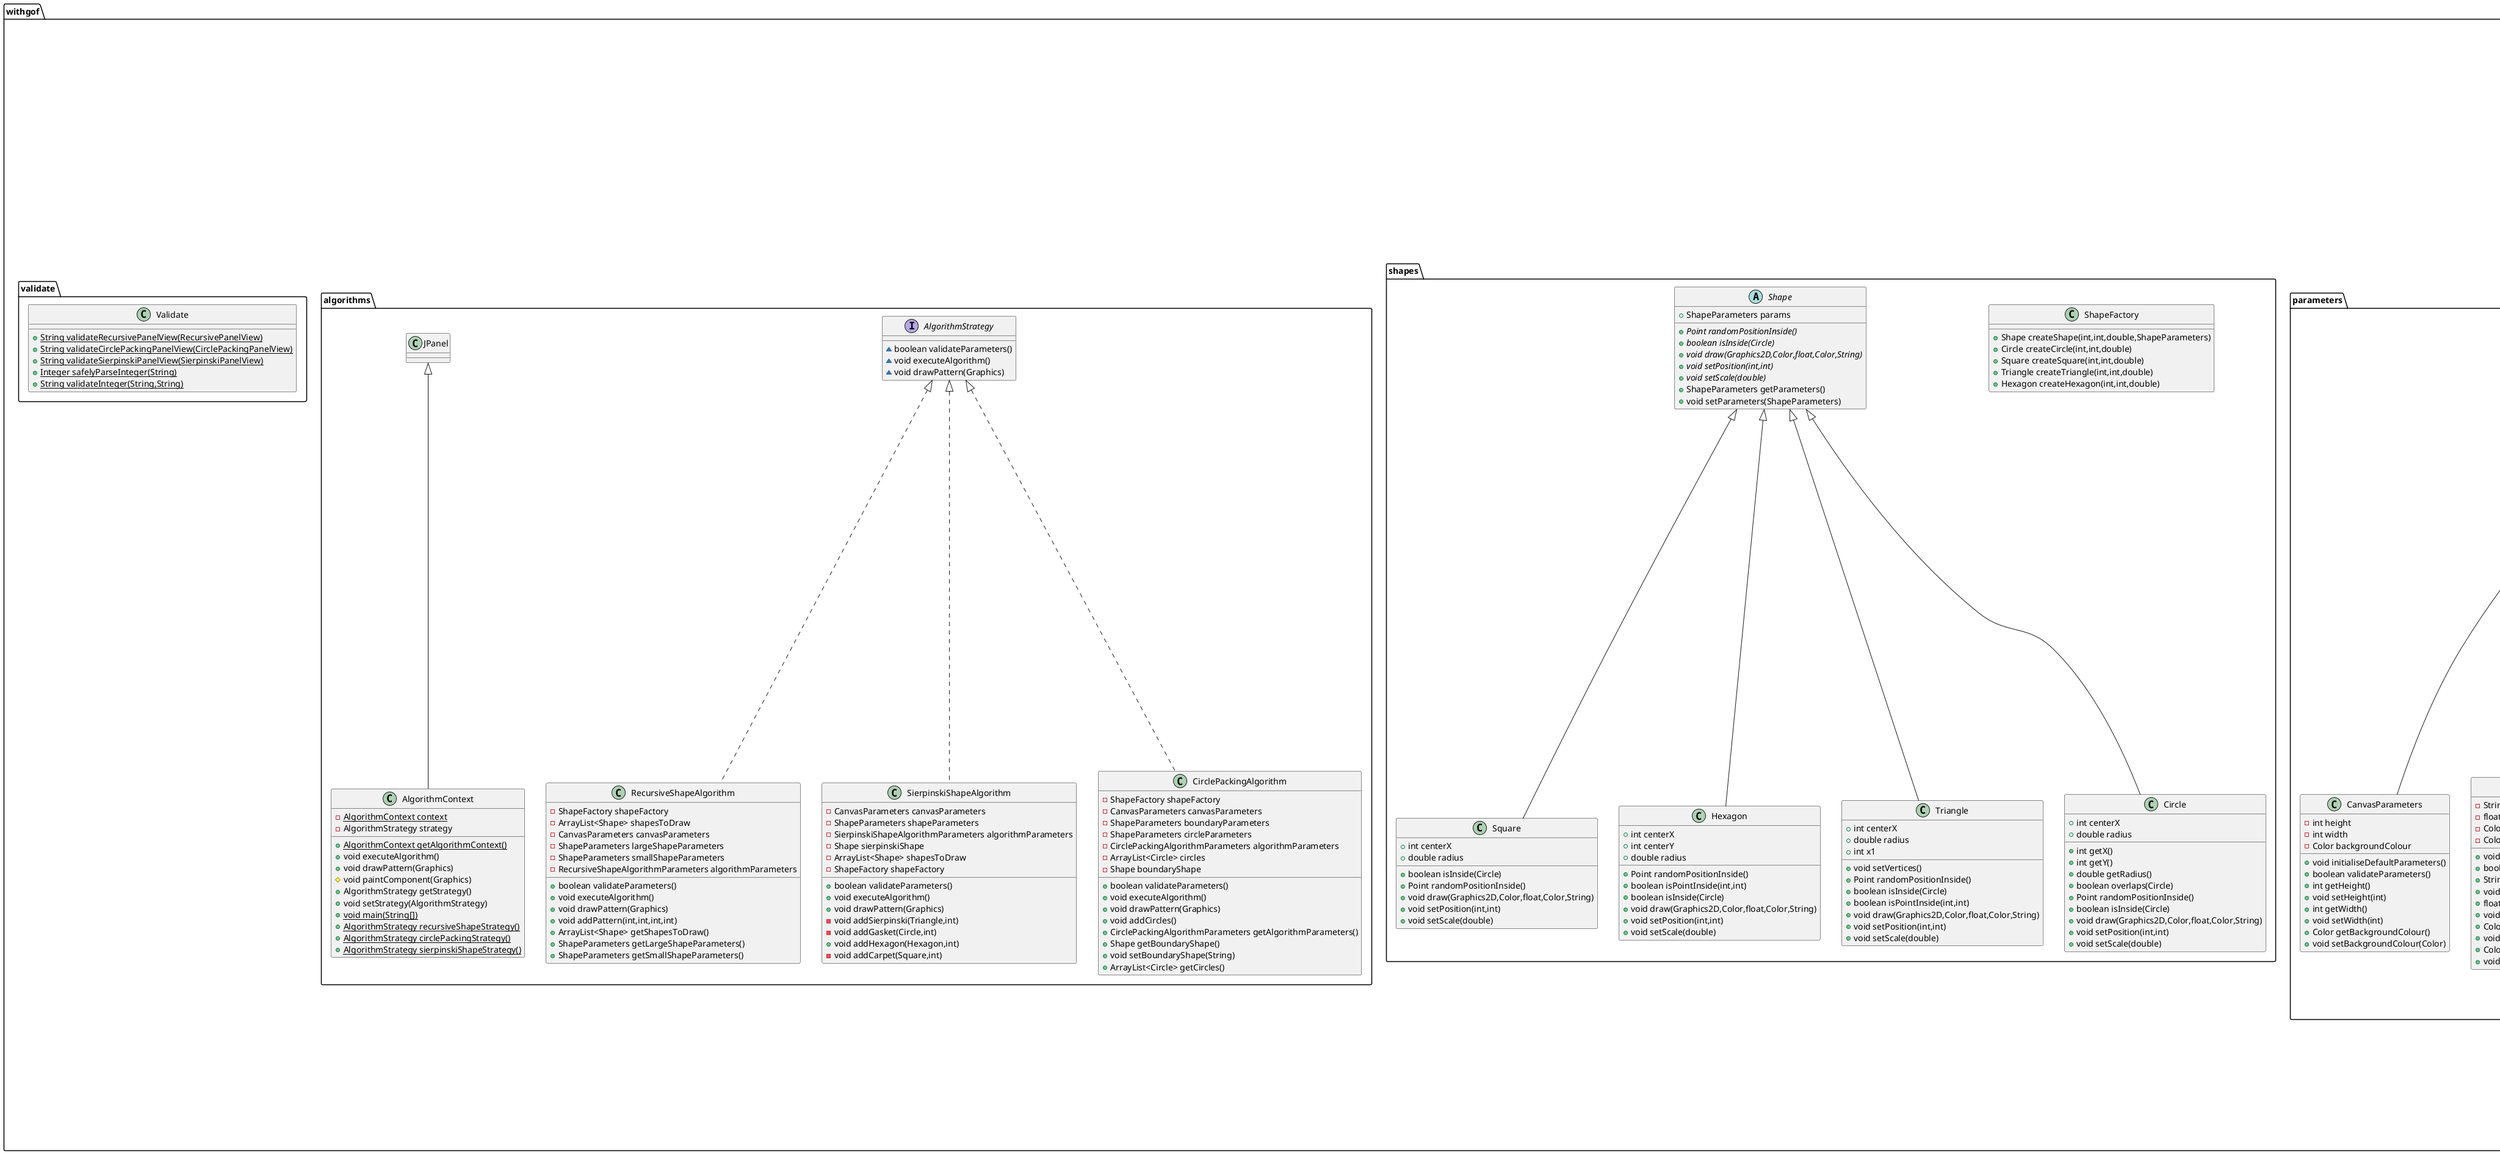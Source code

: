 @startuml
class withgof.gui.controller.CirclePackingController {
- ParametersModel model
- CirclePackingPanelView view
- void initController()
+ void updateStartX()
+ void updateStartY()
+ void updateMaxAttempts()
+ void updateBoundaryShapeType()
+ void updateBoundaryFillColour()
+ void updateBoundaryLineColour()
+ void updateBoundaryLineWidth()
+ void updateBoundaryRadius()
+ void updatePackingShapeType()
+ void updatePackingFillColour()
+ void updatePackingLineColour()
+ void updatePackingLineWidth()
+ void updateMinRadius()
+ void updateMaxRadius()
}
class withgof.gui.controller.ArtworkGUIController {
- ArtworkGUIView view
- ParametersModel model
- AlgorithmContext context
- RecursiveShapeController recursivePanelController
- CirclePackingController circlePackingPanelController
- SierpinskiController sierpinskiPanelController
- Timer animationTimer
- void initialiseControllers()
+ void handleAlgorithmSelection(ItemEvent)
+ void updateAlgorithmPanelVisibility(String)
+ void generateArtwork()
- void startCirclePackingAnimation(CirclePackingAlgorithm)
- void applyRenderingHints(Graphics2D)
+ void saveImage()
+ RecursiveShapeController getRecursiveController()
+ void setRecursiveController(RecursiveShapeController)
+ CirclePackingController getPackingController()
+ void setPackingController(CirclePackingController)
+ SierpinskiController getSierpinskiPanelController()
+ void setSierpinskiPanelController(SierpinskiController)
}
class withgof.parameters.CanvasParameters {
- int height
- int width
- Color backgroundColour
+ void initialiseDefaultParameters()
+ boolean validateParameters()
+ int getHeight()
+ void setHeight(int)
+ int getWidth()
+ void setWidth(int)
+ Color getBackgroundColour()
+ void setBackgroundColour(Color)
}
class withgof.shapes.Square {
+ int centerX
+ double radius
+ boolean isInside(Circle)
+ Point randomPositionInside()
+ void draw(Graphics2D,Color,float,Color,String)
+ void setPosition(int,int)
+ void setScale(double)
}
class withgof.gui.view.panel.CirclePackingPanelView {
- Panel circlePackingPanel
- int canvasWidth
- int canvasHeight
- TextField startXTextField
- TextField startYTextField
- TextField maxAttemptsTextField
- Choice boundaryShapeType
- Button boundaryFillColourButton
- Button boundaryLineColourButton
- TextField boundaryLineWidthTextField
- TextField boundaryRadiusTextField
- Button packingFillColourButton
- Button packingLineColourButton
- TextField packingLineWidthTextField
- TextField minRadiusCircleTextField
- TextField maxRadiusCircleTextField
- void setupPanel()
- void addLabelAndField(GridBagConstraints,String,Component,int)
- void addSectionLabel(GridBagConstraints,String,int)
- void addLabelAndChoice(GridBagConstraints,Choice,String[],int)
- void addColourChooserButton(GridBagConstraints,String,Button,int)
+ int getCanvasWidth()
+ int getCanvasHeight()
+ TextField getStartXTextField()
+ TextField getStartYTextField()
+ TextField getMaxAttemptsTextField()
+ Choice getBoundaryShapeType()
+ Button getBoundaryFillColourButton()
+ Button getBoundaryLineColourButton()
+ TextField getBoundaryLineWidthTextField()
+ TextField getBoundaryRadiusTextField()
+ Button getPackingFillColourButton()
+ Button getPackingLineColourButton()
+ TextField getPackingLineWidthTextField()
+ TextField getMinRadiusCircleTextField()
+ TextField getMaxRadiusCircleTextField()
+ Panel getPanel()
}
class withgof.shapes.Hexagon {
+ int centerX
+ int centerY
+ double radius
+ Point randomPositionInside()
+ boolean isPointInside(int,int)
+ boolean isInside(Circle)
+ void draw(Graphics2D,Color,float,Color,String)
+ void setPosition(int,int)
+ void setScale(double)
}
class withgof.algorithms.RecursiveShapeAlgorithm {
- ShapeFactory shapeFactory
- ArrayList<Shape> shapesToDraw
- CanvasParameters canvasParameters
- ShapeParameters largeShapeParameters
- ShapeParameters smallShapeParameters
- RecursiveShapeAlgorithmParameters algorithmParameters
+ boolean validateParameters()
+ void executeAlgorithm()
+ void drawPattern(Graphics)
+ void addPattern(int,int,int,int)
+ ArrayList<Shape> getShapesToDraw()
+ ShapeParameters getLargeShapeParameters()
+ ShapeParameters getSmallShapeParameters()
}
abstract class withgof.parameters.Parameters {
# String parameterType
+ {abstract}void initialiseDefaultParameters()
+ {abstract}boolean validateParameters()
}
class withgof.gui.view.panel.SierpinskiPanelView {
- Panel sierpinskiPanel
- int canvasWidth
- int canvasHeight
- TextField startXTextField
- TextField startYTextField
- TextField sizeTextField
- TextField depthTextField
- Choice shapeTypeChoice
- Button fillColourButton
- Button lineColourButton
- TextField lineWidthTextField
- void setupPanel()
- void addLabelAndField(GridBagConstraints,String,Component,int)
- void addLabelAndChoice(GridBagConstraints,Choice,String[],int)
- void addColorChooserButton(GridBagConstraints,String,Button,int)
+ int getCanvasWidth()
+ int getCanvasHeight()
+ TextField getStartXTextField()
+ TextField getStartYTextField()
+ TextField getSizeTextField()
+ TextField getDepthTextField()
+ Choice getShapeTypeChoice()
+ Button getFillColourButton()
+ Button getLineColourButton()
+ TextField getLineWidthTextField()
+ Panel getPanel()
}
class withgof.gui.view.ArtworkGUIView {
+ {static} int windowWidth
+ {static} int windowHeight
+ {static} int canvasWidth
+ {static} int canvasHeight
- {static} RecursivePanelView recursivePanelView
- {static} Panel recursivePanel
- {static} CirclePackingPanelView circlePackingPanelView
- {static} Panel circlePackingPanel
- {static} SierpinskiPanelView sierpinskiPanelView
- {static} Panel sierpinskiPanel
- {static} Frame frame
- {static} JPanel canvas
- {static} Choice algorithmDropdown
- {static} JLabel errorLabel
- {static} Button generateBtn
- {static} BufferedImage artworkImage
+ void setupViewWindow()
+ void setupFrame()
+ void setupLeftPanel()
+ void setupAlgorithmDropdown()
+ void setupAlgorithmPanels(GridBagConstraints,Panel)
+ BufferedImage createBufferedImage()
+ void setupCanvas()
+ void setArtworkImage(BufferedImage)
+ void setupBottomPanel()
+ void updateAlgorithmPanelVisibility()
+ void resetCanvas()
+ Frame getFrame()
+ JPanel getCanvas()
+ Choice getAlgorithmDropdown()
+ JLabel getErrorLabel()
+ void setErrorLabel(String)
+ Panel getRecursivePanel()
+ Panel getCirclePackingPanel()
+ Panel getSierpinskiPanel()
+ Button getGenerateBtn()
+ Button getSaveBtn()
+ Button getResetBtn()
+ SierpinskiPanelView getSierpinskiPanelView()
+ CirclePackingPanelView getCirclePackingPanelView()
+ RecursivePanelView getRecursivePanelView()
+ int getCanvasWidth()
+ int getCanvasHeight()
}
class withgof.gui.controller.RecursiveShapeController {
- RecursivePanelView view
~ ParametersModel model
+ void initController()
+ void updateStartX()
+ void updateStartY()
+ void updateRecursiveDepth()
+ void updateInitialRadius()
+ void updateNumShapes()
+ void updateLargeShapeType()
+ void updateLargeShapeFillColour()
+ void updateLargeShapeLineColour()
+ void updateLargeLineWidth()
+ void updateSmallShapeType()
+ void updateSmallShapeFillColour()
+ void updateSmallShapeLineColour()
+ void updateSmallLineWidth()
}
class withgof.gui.view.utilities {
+ {static} void configureColourPicker(Button)
~ {static} Color chooseColour(Button)
+ {static} void updateButtonBackground(Button,Color)
+ {static} Color getColourFromButton(Button)
}
class withgof.algorithms.SierpinskiShapeAlgorithm {
- CanvasParameters canvasParameters
- ShapeParameters shapeParameters
- SierpinskiShapeAlgorithmParameters algorithmParameters
- Shape sierpinskiShape
- ArrayList<Shape> shapesToDraw
- ShapeFactory shapeFactory
+ boolean validateParameters()
+ void executeAlgorithm()
+ void drawPattern(Graphics)
- void addSierpinski(Triangle,int)
- void addGasket(Circle,int)
+ void addHexagon(Hexagon,int)
- void addCarpet(Square,int)
}
class withgof.parameters.ShapeParameters {
- String shapeType
- float lineWidth
- Color lineColour
- Color fillColour
+ void initialiseDefaultParameters()
+ boolean validateParameters()
+ String getShapeType()
+ void setShapeType(String)
+ float getLineWidth()
+ void setLineWidth(float)
+ Color getLineColour()
+ void setLineColour(Color)
+ Color getFillColour()
+ void setFillColour(Color)
}
interface withgof.algorithms.AlgorithmStrategy {
~ boolean validateParameters()
~ void executeAlgorithm()
~ void drawPattern(Graphics)
}
class withgof.gui.controller.SierpinskiController {
- ParametersModel model
- SierpinskiPanelView view
- void initController()
+ void updateStartX()
+ void updateStartY()
+ void updateSize()
+ void updateDepth()
+ void updateShapeType()
+ void updateFillColour()
+ void updateLineColour()
+ void updateLineWidth()
}
class withgof.gui.model.ParametersModel {
+ {static} JLabel errorLabel
- CanvasParameters canvas
- ArrayList<ShapeParameters> shapes
- RecursiveShapeAlgorithmParameters rap
- CirclePackingAlgorithmParameters cap
- SierpinskiShapeAlgorithmParameters sap
+ CanvasParameters getCanvasParams()
+ void setCanvasParams(CanvasParameters)
+ ArrayList<ShapeParameters> getShapesParams()
+ void setShapesParams(ArrayList<ShapeParameters>)
+ RecursiveShapeAlgorithmParameters getRecursiveParams()
+ void setRecursiveParams(RecursiveShapeAlgorithmParameters)
+ CirclePackingAlgorithmParameters getPackingParams()
+ void setPackingParams(CirclePackingAlgorithmParameters)
+ SierpinskiShapeAlgorithmParameters getSierpinskiParams()
+ void setSierpinskiParams(SierpinskiShapeAlgorithmParameters)
}
class withgof.shapes.ShapeFactory {
+ Shape createShape(int,int,double,ShapeParameters)
+ Circle createCircle(int,int,double)
+ Square createSquare(int,int,double)
+ Triangle createTriangle(int,int,double)
+ Hexagon createHexagon(int,int,double)
}
class withgof.algorithms.AlgorithmContext {
- {static} AlgorithmContext context
- AlgorithmStrategy strategy
+ {static} AlgorithmContext getAlgorithmContext()
+ void executeAlgorithm()
+ void drawPattern(Graphics)
# void paintComponent(Graphics)
+ AlgorithmStrategy getStrategy()
+ void setStrategy(AlgorithmStrategy)
+ {static} void main(String[])
+ {static} AlgorithmStrategy recursiveShapeStrategy()
+ {static} AlgorithmStrategy circlePackingStrategy()
+ {static} AlgorithmStrategy sierpinskiShapeStrategy()
}
class withgof.parameters.RecursiveShapeAlgorithmParameters {
- int centerX
- int centerY
- int initialSize
- int depth
- int numShapes
+ void initialiseDefaultParameters()
+ boolean validateParameters()
+ int getCenterX()
+ void setCenterX(int)
+ int getCenterY()
+ void setCenterY(int)
+ int getInitialSize()
+ void setInitialSize(int)
+ int getDepth()
+ void setDepth(int)
+ int getNumShapes()
+ void setNumShapes(int)
}
class withgof.shapes.Triangle {
+ int centerX
+ double radius
+ int x1
+ void setVertices()
+ Point randomPositionInside()
+ boolean isInside(Circle)
+ boolean isPointInside(int,int)
+ void draw(Graphics2D,Color,float,Color,String)
+ void setPosition(int,int)
+ void setScale(double)
}
class withgof.parameters.SierpinskiShapeAlgorithmParameters {
- int centreX
- int centreY
- int polygonSize
- int depth
+ void initialiseDefaultParameters()
+ boolean validateParameters()
+ int getCentreX()
+ void setCentreX(int)
+ int getCentreY()
+ void setCentreY(int)
+ int getPolygonSize()
+ void setPolygonSize(int)
+ int getDepth()
+ void setDepth(int)
}
class withgof.shapes.Circle {
+ int centerX
+ double radius
+ int getX()
+ int getY()
+ double getRadius()
+ boolean overlaps(Circle)
+ Point randomPositionInside()
+ boolean isInside(Circle)
+ void draw(Graphics2D,Color,float,Color,String)
+ void setPosition(int,int)
+ void setScale(double)
}
class withgof.parameters.CirclePackingAlgorithmParameters {
+ int centreX
+ int centreY
+ int polygonSize
+ int minRadius
+ int animationSpeed
+ void initialiseDefaultParameters()
+ boolean validateParameters()
+ int getCentreX()
+ void setCentreX(int)
+ int getCentreY()
+ void setCentreY(int)
+ int getPolygonSize()
+ void setPolygonSize(int)
+ int getMinRadius()
+ void setMinRadius(int)
+ int getMaxRadius()
+ void setMaxRadius(int)
+ int getMaxAttempts()
+ void setMaxAttempts(int)
+ int getAnimationSpeed()
+ void setAnimationSpeed(int)
}
class withgof.validate.Validate {
+ {static} String validateRecursivePanelView(RecursivePanelView)
+ {static} String validateCirclePackingPanelView(CirclePackingPanelView)
+ {static} String validateSierpinskiPanelView(SierpinskiPanelView)
+ {static} Integer safelyParseInteger(String)
+ {static} String validateInteger(String,String)
}
abstract class withgof.shapes.Shape {
+ ShapeParameters params
+ {abstract}Point randomPositionInside()
+ {abstract}boolean isInside(Circle)
+ {abstract}void draw(Graphics2D,Color,float,Color,String)
+ {abstract}void setPosition(int,int)
+ {abstract}void setScale(double)
+ ShapeParameters getParameters()
+ void setParameters(ShapeParameters)
}
class withgof.gui.MainGUI {
+ {static} void main(String[])
}
class withgof.algorithms.CirclePackingAlgorithm {
- ShapeFactory shapeFactory
- CanvasParameters canvasParameters
- ShapeParameters boundaryParameters
- ShapeParameters circleParameters
- CirclePackingAlgorithmParameters algorithmParameters
- ArrayList<Circle> circles
- Shape boundaryShape
+ boolean validateParameters()
+ void executeAlgorithm()
+ void drawPattern(Graphics)
+ void addCircles()
+ CirclePackingAlgorithmParameters getAlgorithmParameters()
+ Shape getBoundaryShape()
+ void setBoundaryShape(String)
+ ArrayList<Circle> getCircles()
}
class withgof.gui.view.panel.RecursivePanelView {
- Panel recursivePanel
- int canvasWidth
- int canvasHeight
- TextField startXTextField
- TextField startYTextField
- TextField recursiveDepthTextField
- TextField initialRadiusTextField
- TextField numShapeTextField
- Choice largeShapeType
- Button largeShapeColourButton
- Button largeLineColourButton
- TextField largeLineWidthTextField
- Choice smallShapeType
- Button smallShapeColourButton
- Button smallLineColourButton
- TextField smallLineWidthTextField
- void setupPanel()
- void addLabelAndField(GridBagConstraints,String,TextField,int)
- void addLabelAndChoice(GridBagConstraints,String,Choice,String[],int)
- void addColorChooserButton(GridBagConstraints,String,Button,int)
+ int getCanvasWidth()
+ int getCanvasHeight()
+ TextField getStartXTextField()
+ TextField getStartYTextField()
+ TextField getRecursiveDepthTextField()
+ TextField getInitialRadiusTextField()
+ TextField getNumShapeTextField()
+ Choice getLargeShapeType()
+ Button getLargeShapeColourButton()
+ Button getLargeLineColourButton()
+ TextField getLargeLineWidthTextField()
+ Choice getSmallShapeType()
+ Button getSmallShapeColourButton()
+ Button getSmallLineColourButton()
+ TextField getSmallLineWidthTextField()
+ Panel getPanel()
}


withgof.parameters.Parameters <|-- withgof.parameters.CanvasParameters
withgof.shapes.Shape <|-- withgof.shapes.Square
withgof.shapes.Shape <|-- withgof.shapes.Hexagon
withgof.algorithms.AlgorithmStrategy <|.. withgof.algorithms.RecursiveShapeAlgorithm
withgof.algorithms.AlgorithmStrategy <|.. withgof.algorithms.SierpinskiShapeAlgorithm
withgof.parameters.Parameters <|-- withgof.parameters.ShapeParameters
withgof.algorithms.JPanel <|-- withgof.algorithms.AlgorithmContext
withgof.parameters.Parameters <|-- withgof.parameters.RecursiveShapeAlgorithmParameters
withgof.shapes.Shape <|-- withgof.shapes.Triangle
withgof.parameters.Parameters <|-- withgof.parameters.SierpinskiShapeAlgorithmParameters
withgof.shapes.Shape <|-- withgof.shapes.Circle
withgof.parameters.Parameters <|-- withgof.parameters.CirclePackingAlgorithmParameters
withgof.algorithms.AlgorithmStrategy <|.. withgof.algorithms.CirclePackingAlgorithm
@enduml